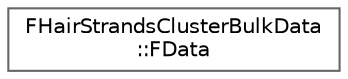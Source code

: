 digraph "Graphical Class Hierarchy"
{
 // INTERACTIVE_SVG=YES
 // LATEX_PDF_SIZE
  bgcolor="transparent";
  edge [fontname=Helvetica,fontsize=10,labelfontname=Helvetica,labelfontsize=10];
  node [fontname=Helvetica,fontsize=10,shape=box,height=0.2,width=0.4];
  rankdir="LR";
  Node0 [id="Node000000",label="FHairStrandsClusterBulkData\l::FData",height=0.2,width=0.4,color="grey40", fillcolor="white", style="filled",URL="$d4/d34/structFHairStrandsClusterBulkData_1_1FData.html",tooltip=" "];
}
